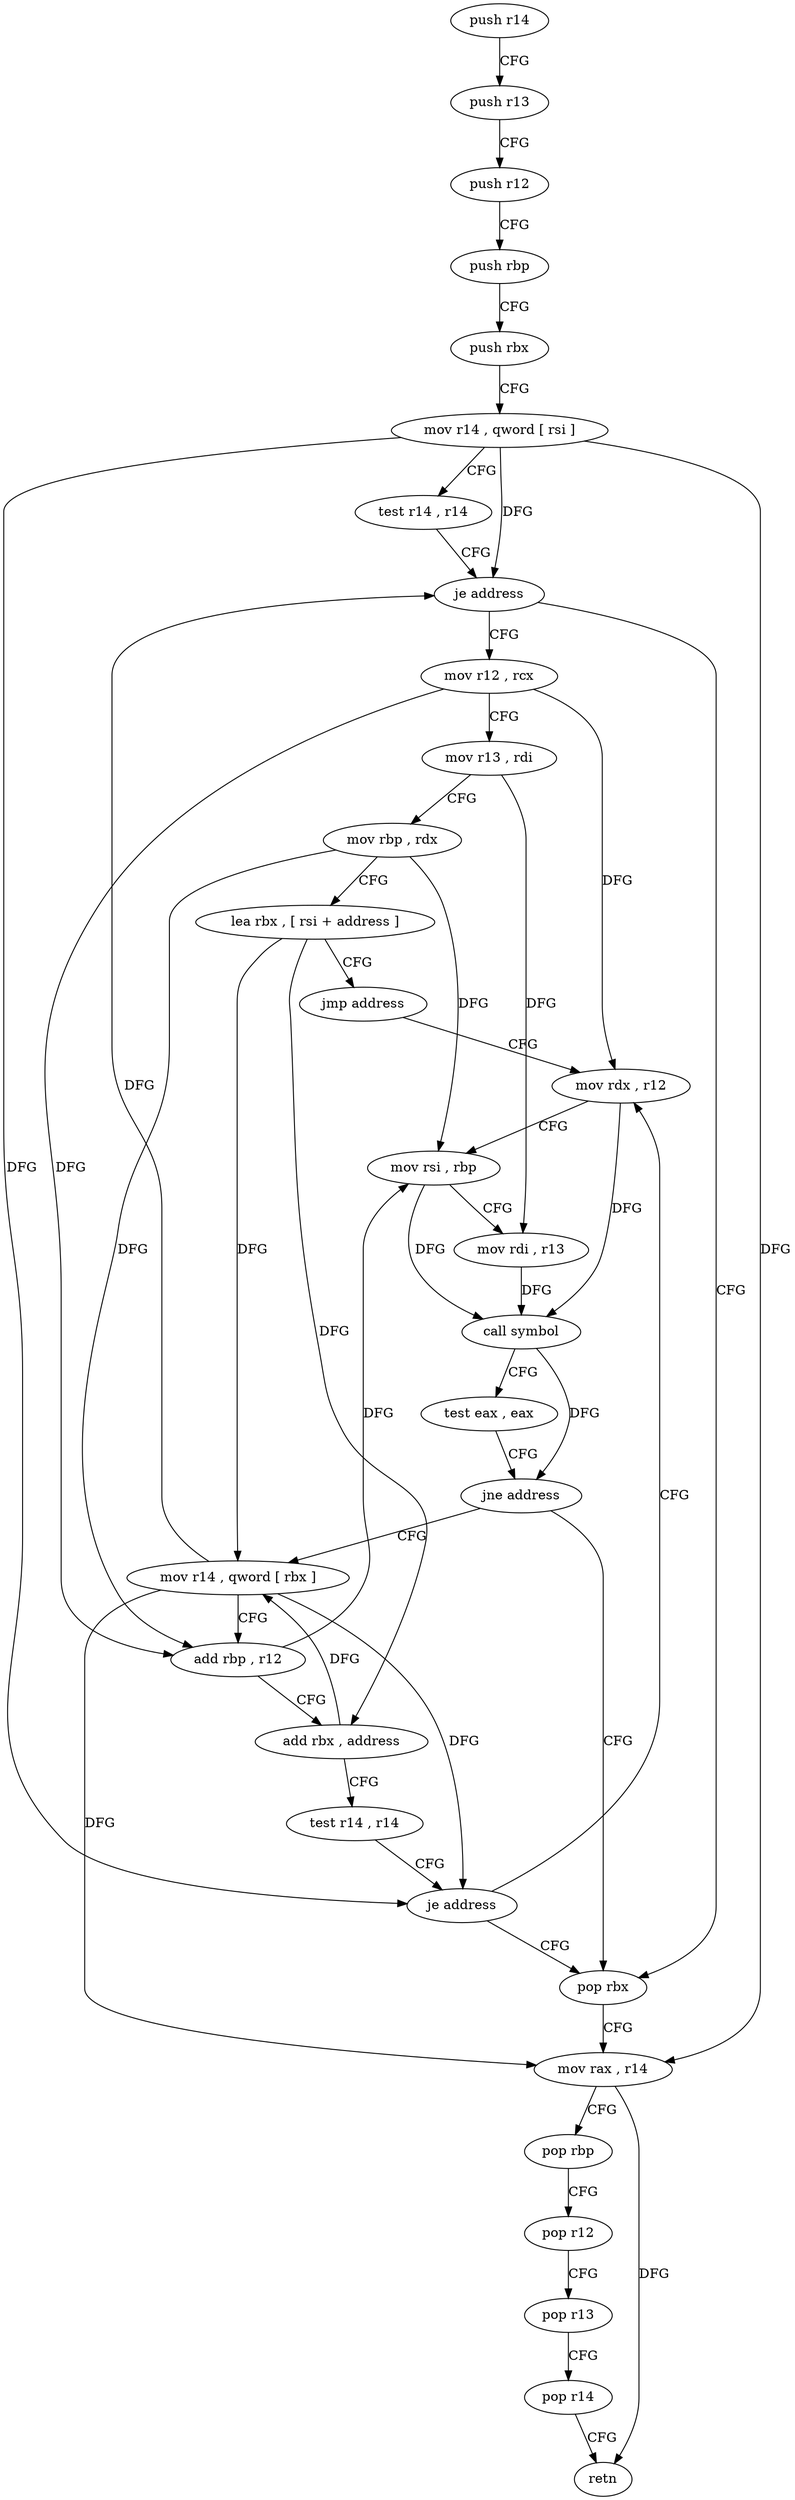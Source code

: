 digraph "func" {
"4402416" [label = "push r14" ]
"4402418" [label = "push r13" ]
"4402420" [label = "push r12" ]
"4402422" [label = "push rbp" ]
"4402423" [label = "push rbx" ]
"4402424" [label = "mov r14 , qword [ rsi ]" ]
"4402427" [label = "test r14 , r14" ]
"4402430" [label = "je address" ]
"4402481" [label = "pop rbx" ]
"4402432" [label = "mov r12 , rcx" ]
"4402482" [label = "mov rax , r14" ]
"4402485" [label = "pop rbp" ]
"4402486" [label = "pop r12" ]
"4402488" [label = "pop r13" ]
"4402490" [label = "pop r14" ]
"4402492" [label = "retn" ]
"4402435" [label = "mov r13 , rdi" ]
"4402438" [label = "mov rbp , rdx" ]
"4402441" [label = "lea rbx , [ rsi + address ]" ]
"4402445" [label = "jmp address" ]
"4402463" [label = "mov rdx , r12" ]
"4402466" [label = "mov rsi , rbp" ]
"4402469" [label = "mov rdi , r13" ]
"4402472" [label = "call symbol" ]
"4402477" [label = "test eax , eax" ]
"4402479" [label = "jne address" ]
"4402448" [label = "mov r14 , qword [ rbx ]" ]
"4402451" [label = "add rbp , r12" ]
"4402454" [label = "add rbx , address" ]
"4402458" [label = "test r14 , r14" ]
"4402461" [label = "je address" ]
"4402416" -> "4402418" [ label = "CFG" ]
"4402418" -> "4402420" [ label = "CFG" ]
"4402420" -> "4402422" [ label = "CFG" ]
"4402422" -> "4402423" [ label = "CFG" ]
"4402423" -> "4402424" [ label = "CFG" ]
"4402424" -> "4402427" [ label = "CFG" ]
"4402424" -> "4402430" [ label = "DFG" ]
"4402424" -> "4402482" [ label = "DFG" ]
"4402424" -> "4402461" [ label = "DFG" ]
"4402427" -> "4402430" [ label = "CFG" ]
"4402430" -> "4402481" [ label = "CFG" ]
"4402430" -> "4402432" [ label = "CFG" ]
"4402481" -> "4402482" [ label = "CFG" ]
"4402432" -> "4402435" [ label = "CFG" ]
"4402432" -> "4402463" [ label = "DFG" ]
"4402432" -> "4402451" [ label = "DFG" ]
"4402482" -> "4402485" [ label = "CFG" ]
"4402482" -> "4402492" [ label = "DFG" ]
"4402485" -> "4402486" [ label = "CFG" ]
"4402486" -> "4402488" [ label = "CFG" ]
"4402488" -> "4402490" [ label = "CFG" ]
"4402490" -> "4402492" [ label = "CFG" ]
"4402435" -> "4402438" [ label = "CFG" ]
"4402435" -> "4402469" [ label = "DFG" ]
"4402438" -> "4402441" [ label = "CFG" ]
"4402438" -> "4402466" [ label = "DFG" ]
"4402438" -> "4402451" [ label = "DFG" ]
"4402441" -> "4402445" [ label = "CFG" ]
"4402441" -> "4402448" [ label = "DFG" ]
"4402441" -> "4402454" [ label = "DFG" ]
"4402445" -> "4402463" [ label = "CFG" ]
"4402463" -> "4402466" [ label = "CFG" ]
"4402463" -> "4402472" [ label = "DFG" ]
"4402466" -> "4402469" [ label = "CFG" ]
"4402466" -> "4402472" [ label = "DFG" ]
"4402469" -> "4402472" [ label = "DFG" ]
"4402472" -> "4402477" [ label = "CFG" ]
"4402472" -> "4402479" [ label = "DFG" ]
"4402477" -> "4402479" [ label = "CFG" ]
"4402479" -> "4402448" [ label = "CFG" ]
"4402479" -> "4402481" [ label = "CFG" ]
"4402448" -> "4402451" [ label = "CFG" ]
"4402448" -> "4402430" [ label = "DFG" ]
"4402448" -> "4402482" [ label = "DFG" ]
"4402448" -> "4402461" [ label = "DFG" ]
"4402451" -> "4402454" [ label = "CFG" ]
"4402451" -> "4402466" [ label = "DFG" ]
"4402454" -> "4402458" [ label = "CFG" ]
"4402454" -> "4402448" [ label = "DFG" ]
"4402458" -> "4402461" [ label = "CFG" ]
"4402461" -> "4402481" [ label = "CFG" ]
"4402461" -> "4402463" [ label = "CFG" ]
}
